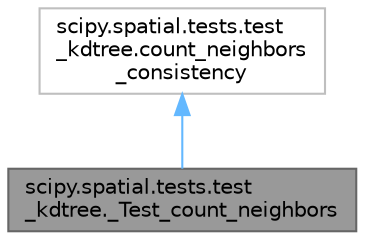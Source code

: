 digraph "scipy.spatial.tests.test_kdtree._Test_count_neighbors"
{
 // LATEX_PDF_SIZE
  bgcolor="transparent";
  edge [fontname=Helvetica,fontsize=10,labelfontname=Helvetica,labelfontsize=10];
  node [fontname=Helvetica,fontsize=10,shape=box,height=0.2,width=0.4];
  Node1 [id="Node000001",label="scipy.spatial.tests.test\l_kdtree._Test_count_neighbors",height=0.2,width=0.4,color="gray40", fillcolor="grey60", style="filled", fontcolor="black",tooltip=" "];
  Node2 -> Node1 [id="edge1_Node000001_Node000002",dir="back",color="steelblue1",style="solid",tooltip=" "];
  Node2 [id="Node000002",label="scipy.spatial.tests.test\l_kdtree.count_neighbors\l_consistency",height=0.2,width=0.4,color="grey75", fillcolor="white", style="filled",URL="$dc/d32/classscipy_1_1spatial_1_1tests_1_1test__kdtree_1_1count__neighbors__consistency.html",tooltip=" "];
}
